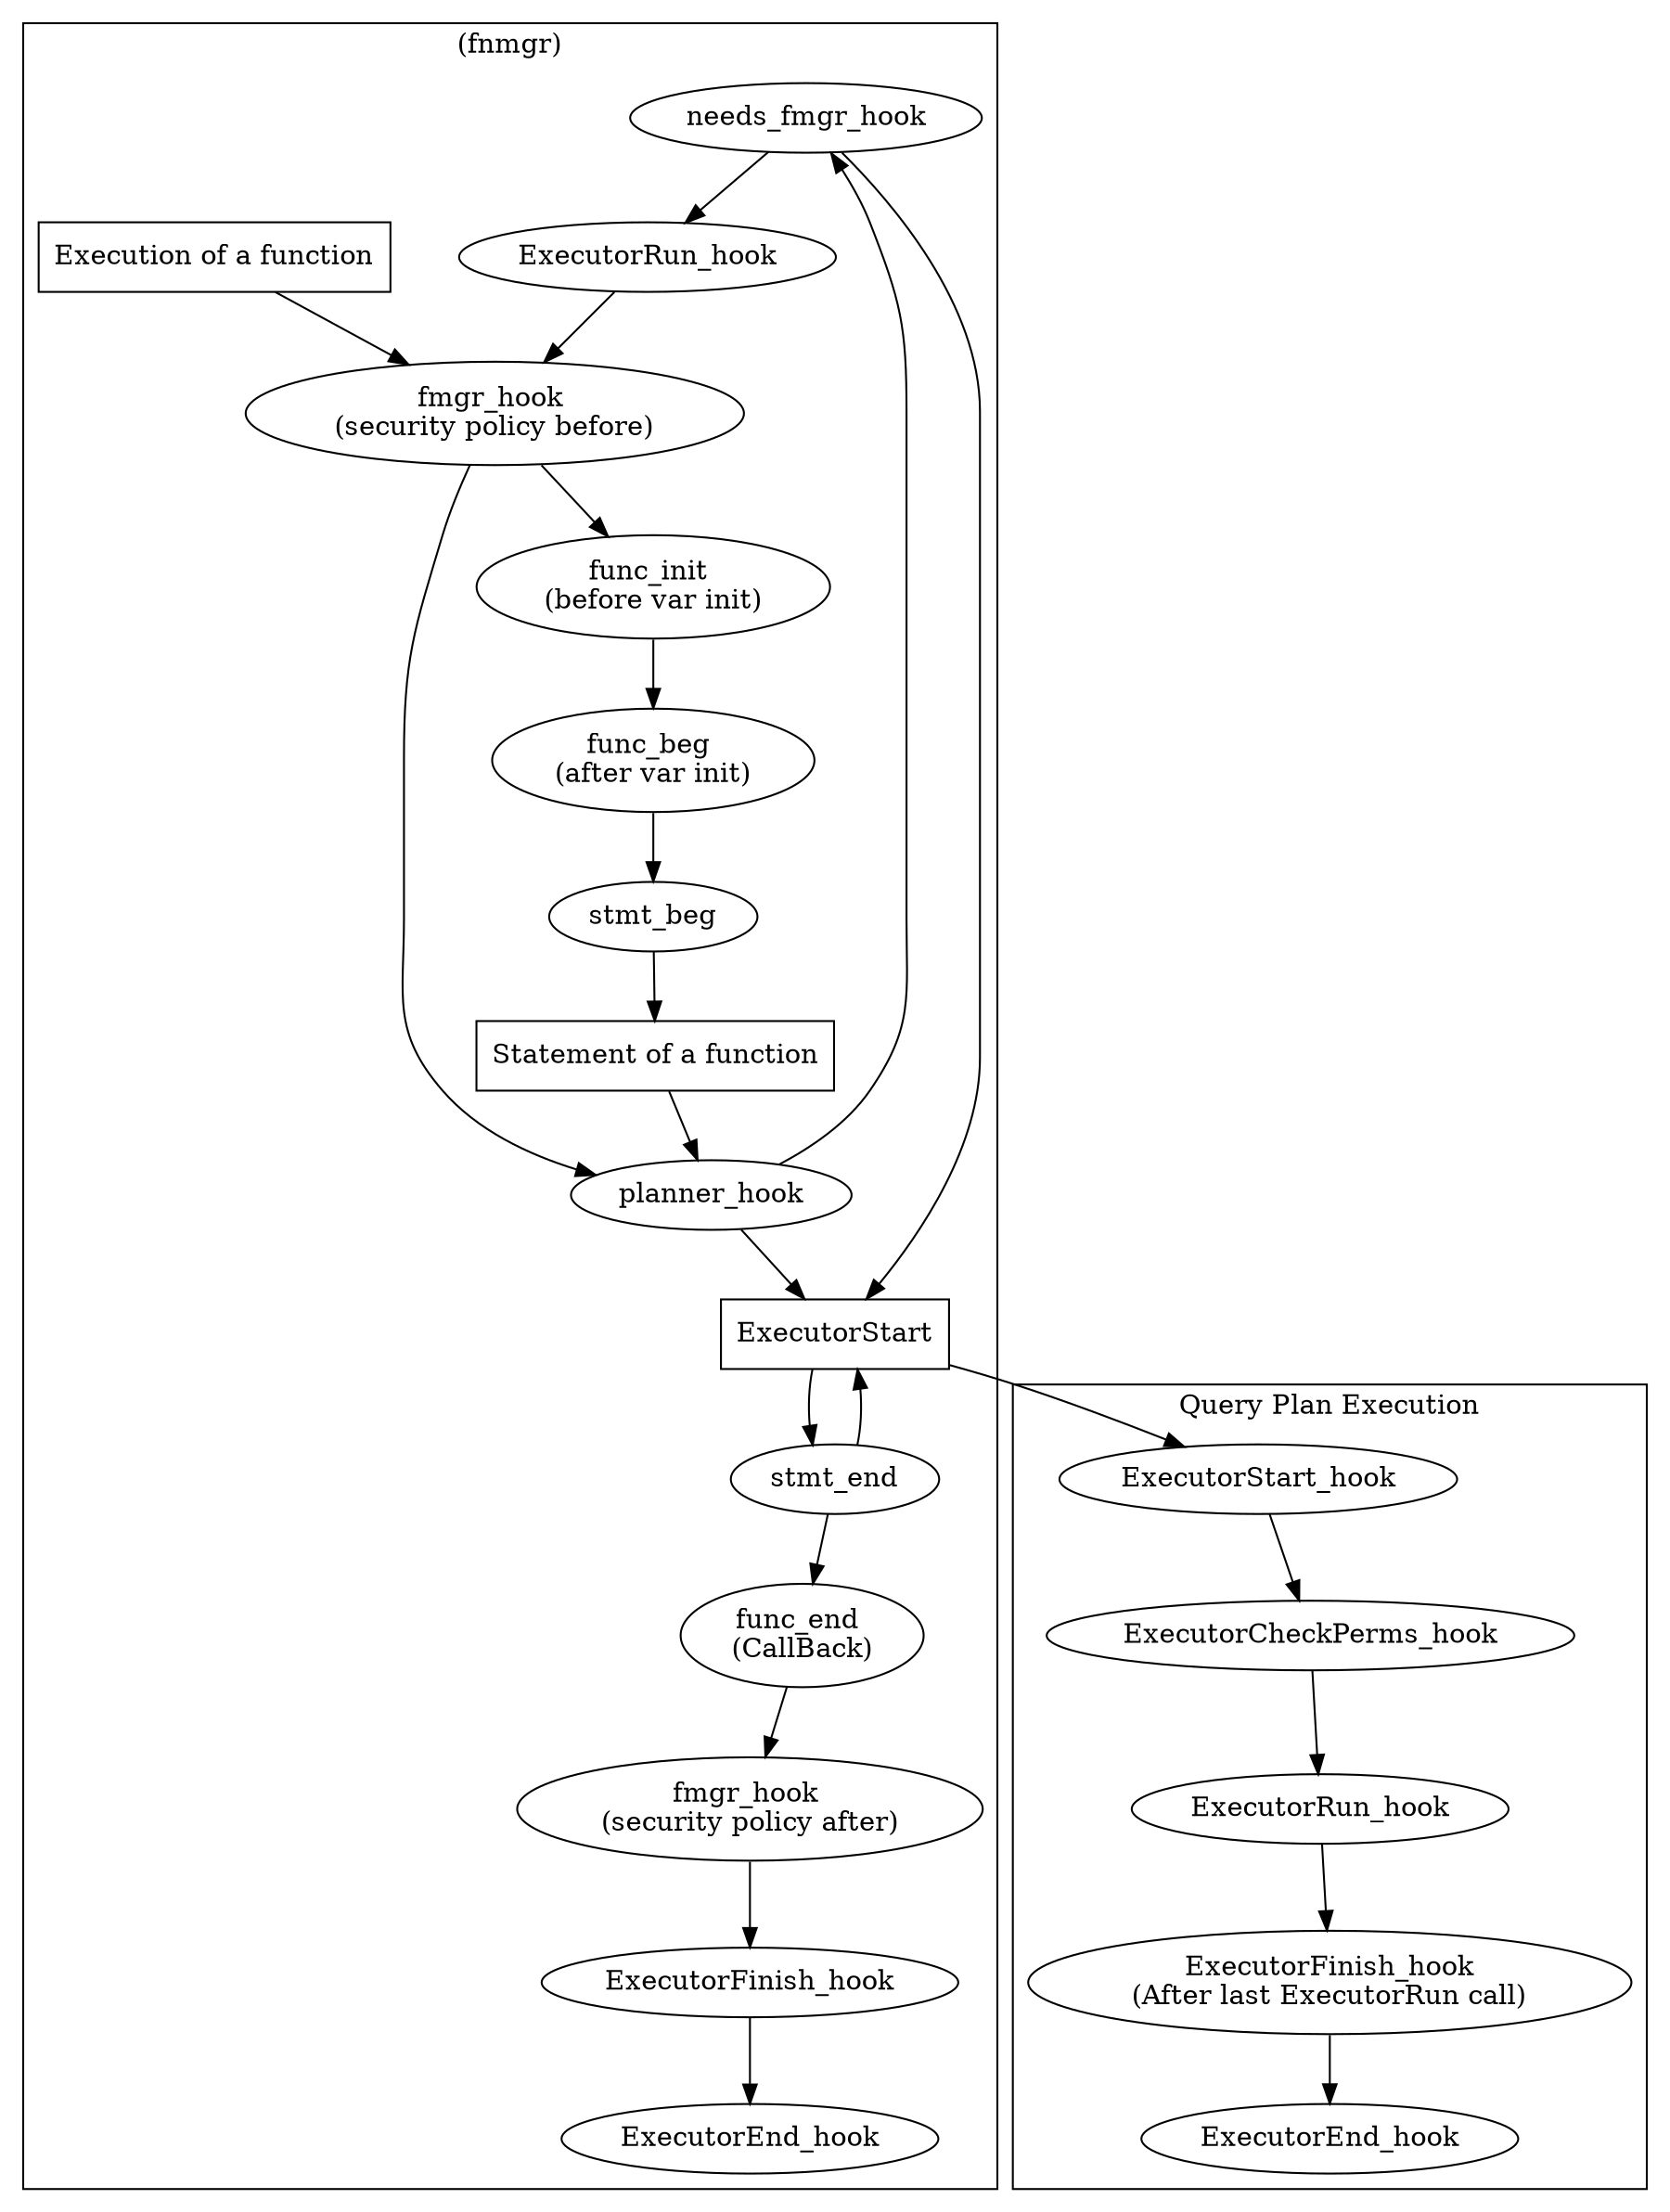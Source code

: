 digraph hooks {
    rankdir=TR
    node [shape=box];
    nodesep=0.5;
    needs_fmgr_hook             [shape=ellipse];

    planner_hook                [shape=ellipse];
    planner_hook -> ExecutorStart;

	subgraph cluster_0 {label="(fnmgr)" ;
    	fmgr_hook1                  [shape=ellipse][label="fmgr_hook \n(security policy before)"];
    	fmgr_hook2                  [shape=ellipse][label="fmgr_hook \n(security policy after)"];
    	func_init                   [shape=ellipse][label="func_init \n(before var init)"];
    	func_beg                    [shape=ellipse][label="func_beg \n(after var init)"];
    	func_end                    [shape=ellipse][label="func_end \n(CallBack)"];
    	ExecutorRun_hook            [shape=ellipse][label="ExecutorRun_hook"];
    	ExecutorFinish_hook            [shape=ellipse][label="ExecutorFinish_hook"];
    	ExecutorEnd_hook            [shape=ellipse][label="ExecutorEnd_hook"];

    	"Statement of a function" ;
      "Execution of a function" ;
    	needs_fmgr_hook             [shape=ellipse];
    	stmt_beg                    [shape=ellipse];
    	stmt_end                    [shape=ellipse];

    	"Execution of a function" -> fmgr_hook1;
    	fmgr_hook1 -> func_init  -> func_beg;
    	stmt_beg -> "Statement of a function" ;
      planner_hook -> needs_fmgr_hook ;
      needs_fmgr_hook -> ExecutorStart ;
      needs_fmgr_hook -> ExecutorRun_hook -> fmgr_hook1 -> planner_hook;
    	"Statement of a function" -> planner_hook ;
      ExecutorStart -> stmt_end -> ExecutorStart ;
    	func_beg -> stmt_beg;
    	stmt_end -> func_end;
    	func_end -> fmgr_hook2 ;
      fmgr_hook2 -> ExecutorFinish_hook -> ExecutorEnd_hook ;

    }


	subgraph cluster_3 {
    label="Query Plan Execution";
    QPExecutorStart_hook          [shape=ellipse][label="ExecutorStart_hook"];
    QPExecutorCheckPerms_hook     [shape=ellipse][label="ExecutorCheckPerms_hook"];
    QPExecutorRun_hook            [shape=ellipse][label="ExecutorRun_hook"];
    QPExecutorEnd_hook            [shape=ellipse][label="ExecutorEnd_hook"];
    QPExecutorFinish_hook [shape=ellipse][label="ExecutorFinish_hook\n(After last ExecutorRun call)"];
		"ExecutorStart"
        -> QPExecutorStart_hook
        -> QPExecutorCheckPerms_hook
		    -> QPExecutorRun_hook
        -> QPExecutorFinish_hook
		    -> QPExecutorEnd_hook
	}




}
